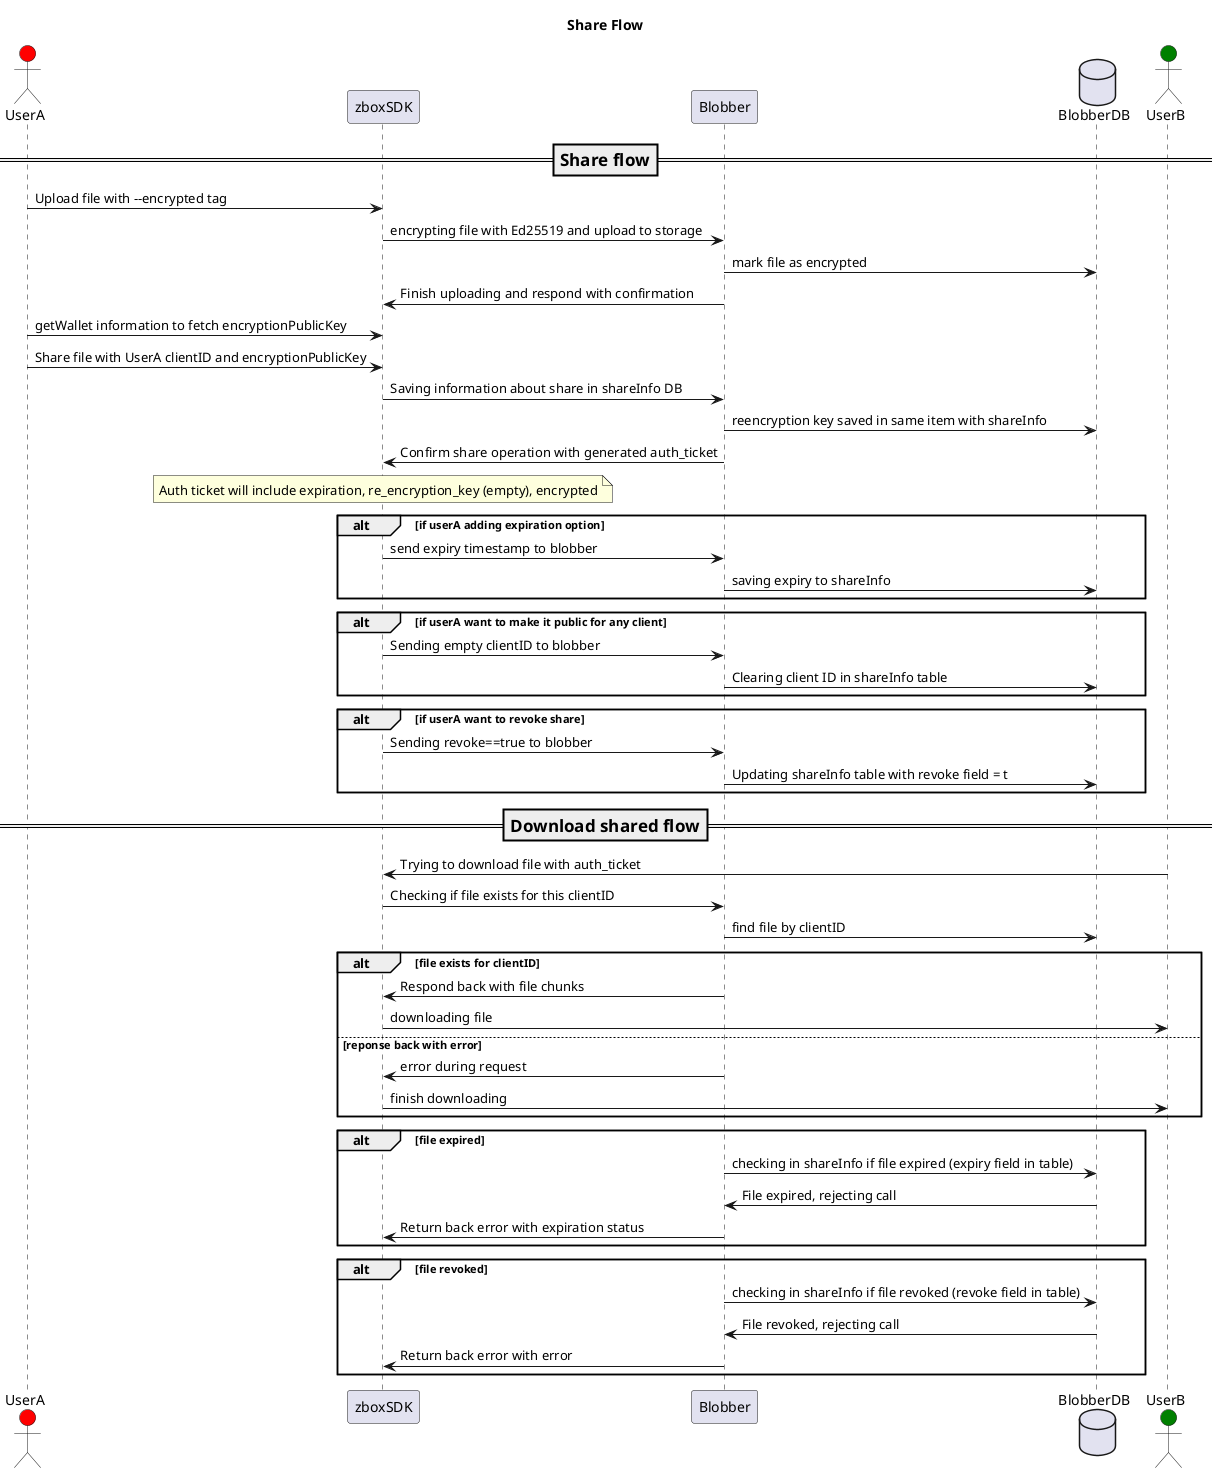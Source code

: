 @startuml
title Share Flow

actor UserA #red
participant zboxSDK
participant Blobber
database BlobberDB
actor UserB #green
=== Share flow ==

UserA -> zboxSDK: Upload file with --encrypted tag
zboxSDK -> Blobber: encrypting file with Ed25519 and upload to storage
Blobber -> BlobberDB: mark file as encrypted
Blobber -> zboxSDK: Finish uploading and respond with confirmation
UserA -> zboxSDK: getWallet information to fetch encryptionPublicKey
UserA -> zboxSDK: Share file with UserA clientID and encryptionPublicKey
zboxSDK -> Blobber: Saving information about share in shareInfo DB
Blobber -> BlobberDB: reencryption key saved in same item with shareInfo
Blobber -> zboxSDK: Confirm share operation with generated auth_ticket
note over zboxSDK: Auth ticket will include expiration, re_encryption_key (empty), encrypted
alt if userA adding expiration option
zboxSDK -> Blobber: send expiry timestamp to blobber
Blobber -> BlobberDB: saving expiry to shareInfo
end

alt if userA want to make it public for any client
zboxSDK -> Blobber: Sending empty clientID to blobber
Blobber -> BlobberDB: Clearing client ID in shareInfo table
end

alt if userA want to revoke share
zboxSDK -> Blobber: Sending revoke==true to blobber
Blobber -> BlobberDB: Updating shareInfo table with revoke field = t
end

=== Download shared flow ==

UserB -> zboxSDK: Trying to download file with auth_ticket
zboxSDK -> Blobber: Checking if file exists for this clientID
Blobber -> BlobberDB: find file by clientID
alt file exists for clientID
Blobber -> zboxSDK: Respond back with file chunks
zboxSDK -> UserB: downloading file
else reponse back with error
Blobber -> zboxSDK: error during request
zboxSDK -> UserB: finish downloading
end

alt file expired
Blobber -> BlobberDB: checking in shareInfo if file expired (expiry field in table)
BlobberDB -> Blobber: File expired, rejecting call
Blobber -> zboxSDK: Return back error with expiration status
end

alt file revoked
Blobber -> BlobberDB: checking in shareInfo if file revoked (revoke field in table)
BlobberDB -> Blobber: File revoked, rejecting call
Blobber -> zboxSDK: Return back error with error
end

@enduml
